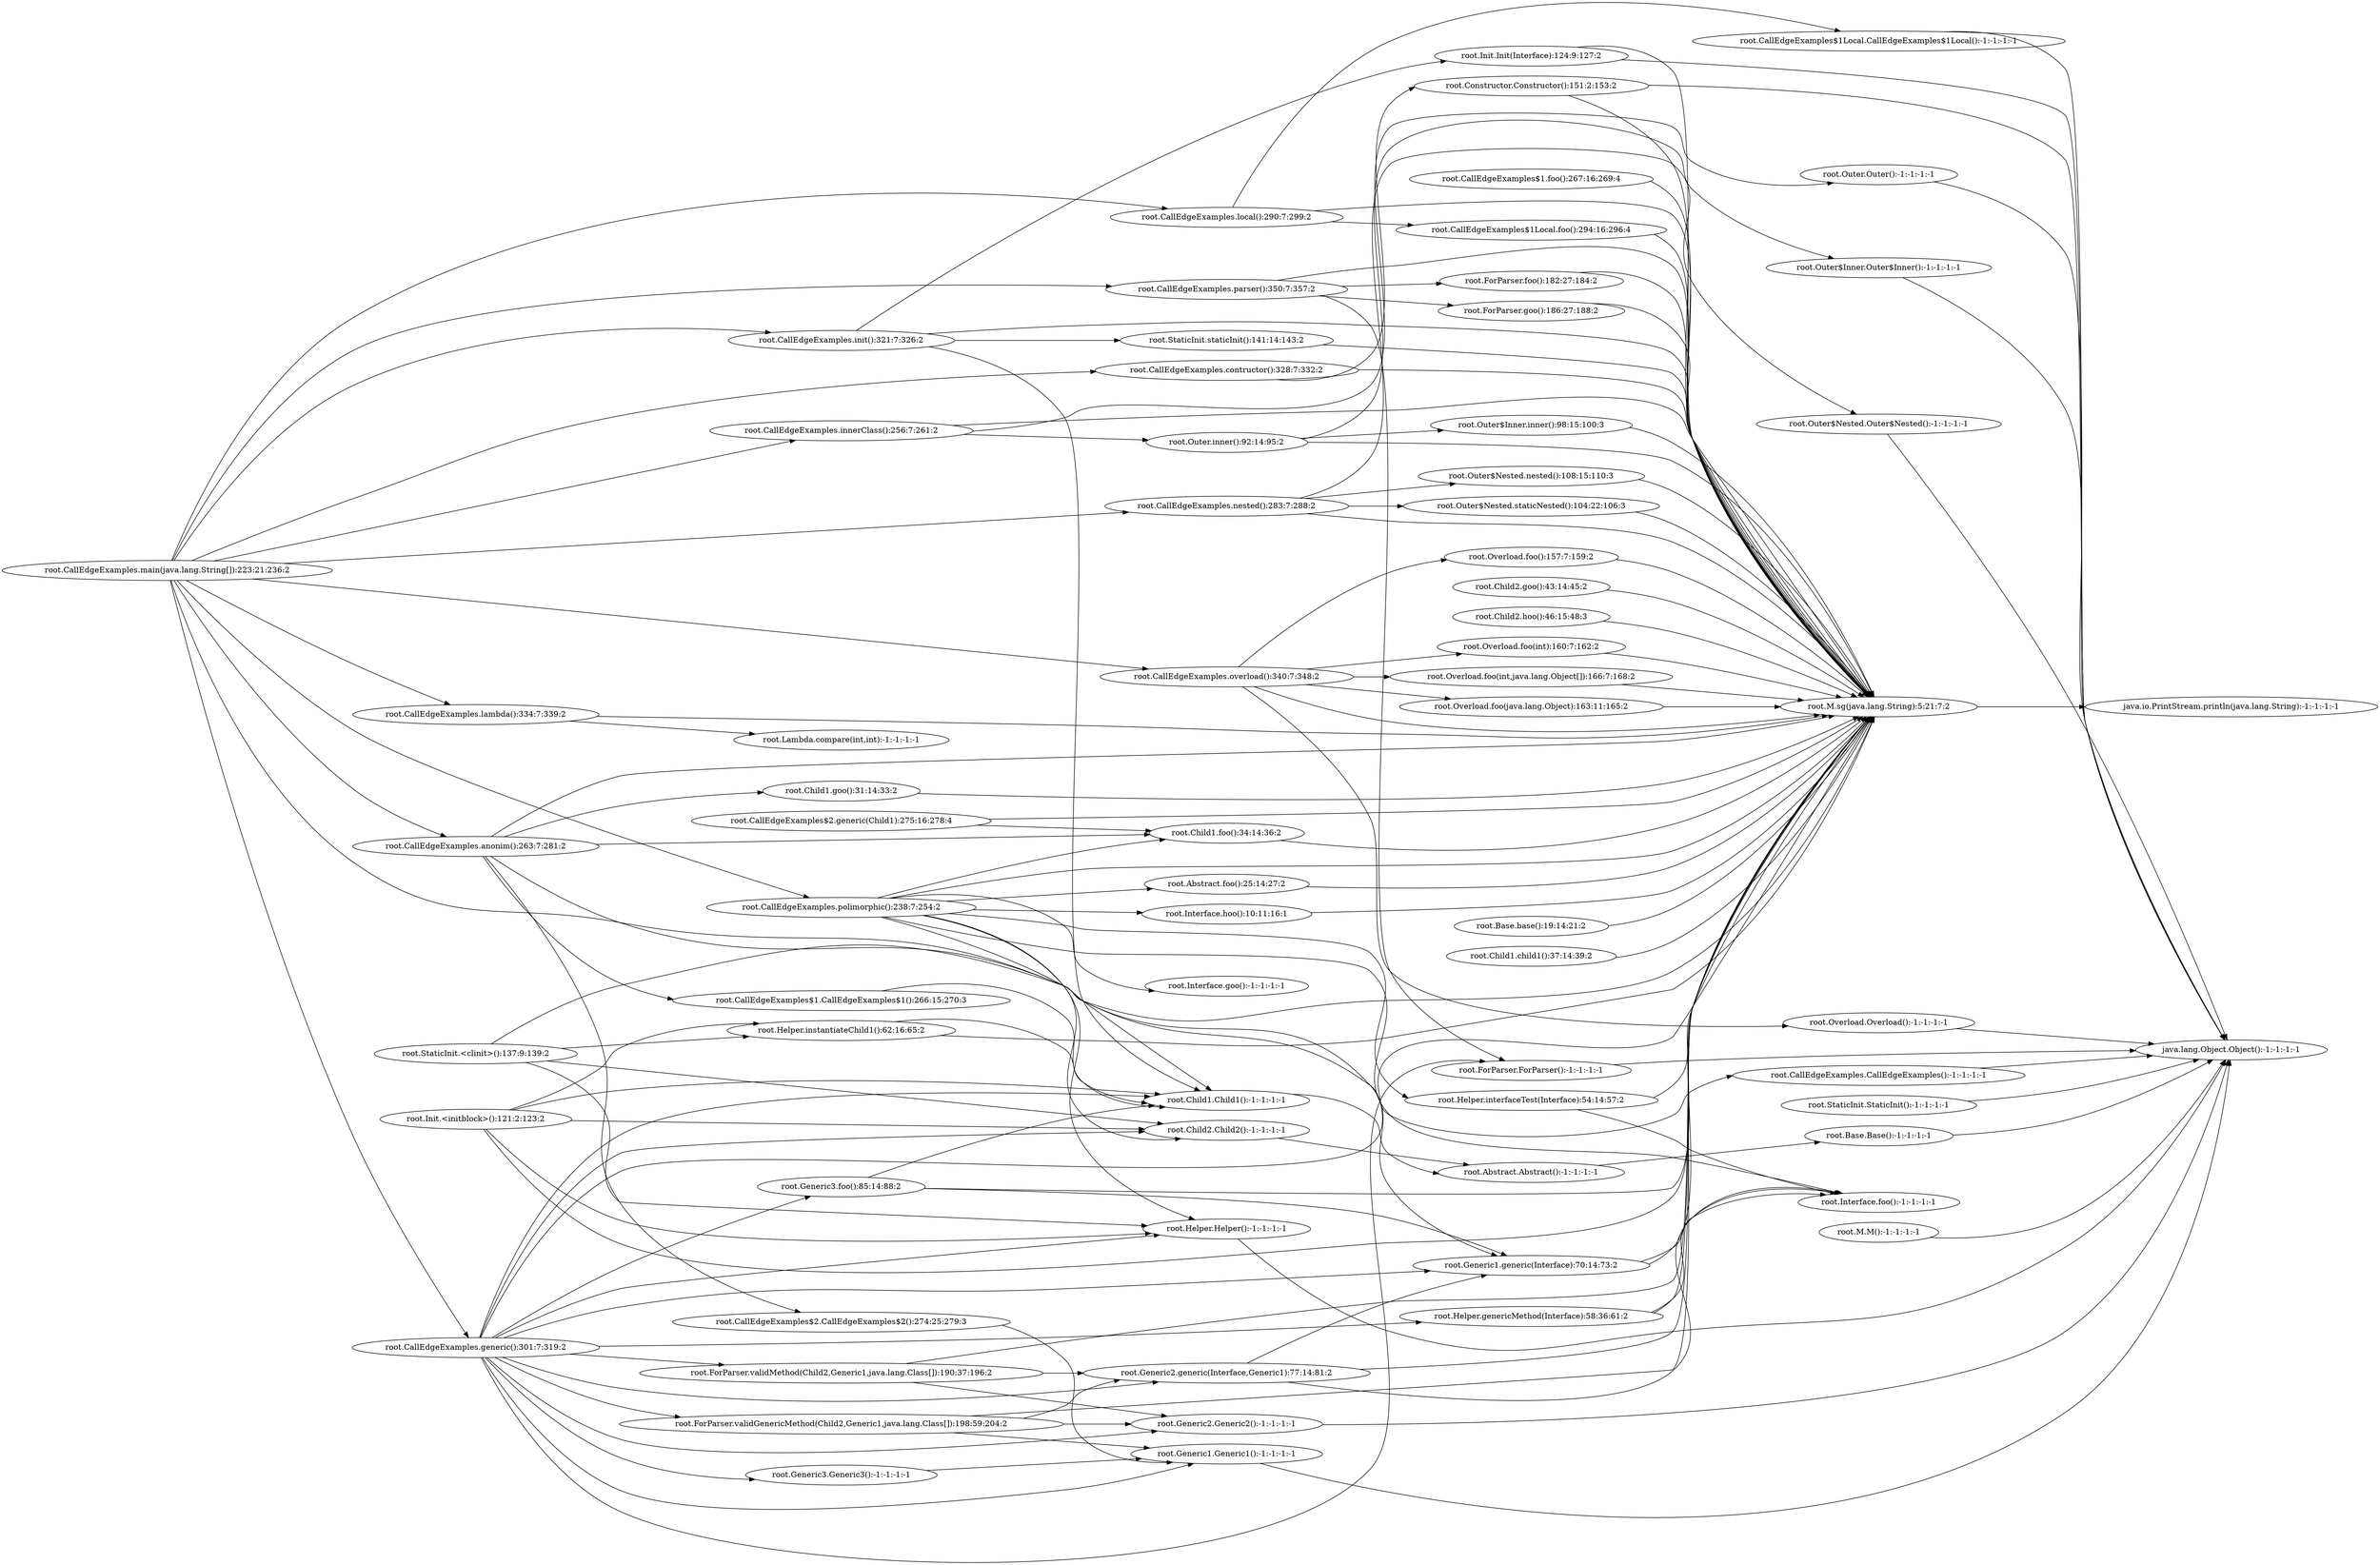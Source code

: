 digraph graphname {
rankdir="LR";
70 [label="root.StaticInit.<clinit>():137:9:139:2"]
64 [label="root.Init.<initblock>():121:2:123:2"]
0 [label="root.Abstract.Abstract():-1:-1:-1:-1"]
1 [label="root.Base.Base():-1:-1:-1:-1"]
29 [label="root.CallEdgeExamples$1.CallEdgeExamples$1():266:15:270:3"]
39 [label="root.CallEdgeExamples$1Local.CallEdgeExamples$1Local():-1:-1:-1:-1"]
32 [label="root.CallEdgeExamples$2.CallEdgeExamples$2():274:25:279:3"]
6 [label="root.CallEdgeExamples.CallEdgeExamples():-1:-1:-1:-1"]
19 [label="root.Child1.Child1():-1:-1:-1:-1"]
24 [label="root.Child2.Child2():-1:-1:-1:-1"]
51 [label="root.Constructor.Constructor():151:2:153:2"]
45 [label="root.ForParser.ForParser():-1:-1:-1:-1"]
33 [label="root.Generic1.Generic1():-1:-1:-1:-1"]
41 [label="root.Generic2.Generic2():-1:-1:-1:-1"]
43 [label="root.Generic3.Generic3():-1:-1:-1:-1"]
25 [label="root.Helper.Helper():-1:-1:-1:-1"]
49 [label="root.Init.Init(Interface):124:9:127:2"]
65 [label="root.M.M():-1:-1:-1:-1"]
67 [label="root.Outer$Inner.Outer$Inner():-1:-1:-1:-1"]
36 [label="root.Outer$Nested.Outer$Nested():-1:-1:-1:-1"]
27 [label="root.Outer.Outer():-1:-1:-1:-1"]
53 [label="root.Overload.Overload():-1:-1:-1:-1"]
69 [label="root.StaticInit.StaticInit():-1:-1:-1:-1"]
10 [label="root.CallEdgeExamples.anonim():263:7:281:2"]
5 [label="root.Base.base():19:14:21:2"]
60 [label="root.Child1.child1():37:14:39:2"]
52 [label="root.Lambda.compare(int,int):-1:-1:-1:-1"]
16 [label="root.CallEdgeExamples.contructor():328:7:332:2"]
2 [label="root.Abstract.foo():25:14:27:2"]
23 [label="root.Child1.foo():34:14:36:2"]
20 [label="root.Interface.foo():-1:-1:-1:-1"]
30 [label="root.CallEdgeExamples$1.foo():267:16:269:4"]
40 [label="root.CallEdgeExamples$1Local.foo():294:16:296:4"]
44 [label="root.Generic3.foo():85:14:88:2"]
58 [label="root.ForParser.foo():182:27:184:2"]
54 [label="root.Overload.foo():157:7:159:2"]
55 [label="root.Overload.foo(int):160:7:162:2"]
57 [label="root.Overload.foo(int,java.lang.Object[]):166:7:168:2"]
56 [label="root.Overload.foo(java.lang.Object):163:11:165:2"]
13 [label="root.CallEdgeExamples.generic():301:7:319:2"]
34 [label="root.CallEdgeExamples$2.generic(Child1):275:16:278:4"]
35 [label="root.Generic1.generic(Interface):70:14:73:2"]
42 [label="root.Generic2.generic(Interface,Generic1):77:14:81:2"]
48 [label="root.Helper.genericMethod(Interface):58:36:61:2"]
31 [label="root.Child1.goo():31:14:33:2"]
21 [label="root.Interface.goo():-1:-1:-1:-1"]
61 [label="root.Child2.goo():43:14:45:2"]
59 [label="root.ForParser.goo():186:27:188:2"]
22 [label="root.Interface.hoo():10:11:16:1"]
62 [label="root.Child2.hoo():46:15:48:3"]
14 [label="root.CallEdgeExamples.init():321:7:326:2"]
28 [label="root.Outer.inner():92:14:95:2"]
68 [label="root.Outer$Inner.inner():98:15:100:3"]
9 [label="root.CallEdgeExamples.innerClass():256:7:261:2"]
63 [label="root.Helper.instantiateChild1():62:16:65:2"]
26 [label="root.Helper.interfaceTest(Interface):54:14:57:2"]
4 [label="java.lang.Object.Object():-1:-1:-1:-1"]
15 [label="root.CallEdgeExamples.lambda():334:7:339:2"]
12 [label="root.CallEdgeExamples.local():290:7:299:2"]
7 [label="root.CallEdgeExamples.main(java.lang.String[]):223:21:236:2"]
11 [label="root.CallEdgeExamples.nested():283:7:288:2"]
37 [label="root.Outer$Nested.nested():108:15:110:3"]
17 [label="root.CallEdgeExamples.overload():340:7:348:2"]
18 [label="root.CallEdgeExamples.parser():350:7:357:2"]
8 [label="root.CallEdgeExamples.polimorphic():238:7:254:2"]
66 [label="java.io.PrintStream.println(java.lang.String):-1:-1:-1:-1"]
3 [label="root.M.sg(java.lang.String):5:21:7:2"]
50 [label="root.StaticInit.staticInit():141:14:143:2"]
38 [label="root.Outer$Nested.staticNested():104:22:106:3"]
47 [label="root.ForParser.validGenericMethod(Child2,Generic1,java.lang.Class[]):198:59:204:2"]
46 [label="root.ForParser.validMethod(Child2,Generic1,java.lang.Class[]):190:37:196:2"]
0 -> 1
1 -> 4
2 -> 3
3 -> 66
5 -> 3
6 -> 4
7 -> 6
7 -> 8
7 -> 9
7 -> 10
7 -> 11
7 -> 12
7 -> 13
7 -> 14
7 -> 15
7 -> 16
7 -> 17
7 -> 18
8 -> 2
8 -> 3
8 -> 19
8 -> 20
8 -> 21
8 -> 22
8 -> 23
8 -> 24
8 -> 25
8 -> 26
9 -> 3
9 -> 27
9 -> 28
10 -> 3
10 -> 23
10 -> 29
10 -> 31
10 -> 32
10 -> 35
11 -> 3
11 -> 36
11 -> 37
11 -> 38
12 -> 3
12 -> 39
12 -> 40
13 -> 3
13 -> 19
13 -> 24
13 -> 25
13 -> 33
13 -> 35
13 -> 41
13 -> 42
13 -> 43
13 -> 44
13 -> 45
13 -> 46
13 -> 47
13 -> 48
14 -> 3
14 -> 19
14 -> 49
14 -> 50
15 -> 3
15 -> 52
16 -> 3
16 -> 51
17 -> 3
17 -> 53
17 -> 54
17 -> 55
17 -> 56
17 -> 57
18 -> 3
18 -> 45
18 -> 58
18 -> 59
19 -> 0
22 -> 3
23 -> 3
24 -> 0
25 -> 4
26 -> 3
26 -> 20
27 -> 4
28 -> 3
28 -> 67
28 -> 68
29 -> 19
30 -> 3
31 -> 3
32 -> 33
33 -> 4
34 -> 3
34 -> 23
35 -> 3
35 -> 20
36 -> 4
37 -> 3
38 -> 3
39 -> 4
40 -> 3
41 -> 4
42 -> 3
42 -> 20
42 -> 35
43 -> 33
44 -> 3
44 -> 19
44 -> 35
45 -> 4
46 -> 3
46 -> 41
46 -> 42
47 -> 3
47 -> 33
47 -> 41
47 -> 42
48 -> 3
48 -> 20
49 -> 3
49 -> 4
50 -> 3
51 -> 3
51 -> 4
53 -> 4
54 -> 3
55 -> 3
56 -> 3
57 -> 3
58 -> 3
59 -> 3
60 -> 3
61 -> 3
62 -> 3
63 -> 3
63 -> 19
64 -> 3
64 -> 19
64 -> 24
64 -> 25
64 -> 63
65 -> 4
67 -> 4
68 -> 3
69 -> 4
70 -> 3
70 -> 24
70 -> 25
70 -> 63
}

